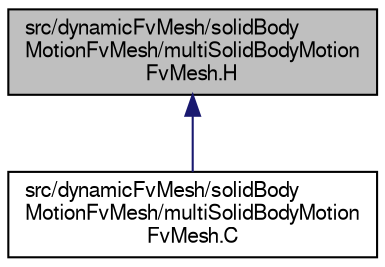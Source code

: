 digraph "src/dynamicFvMesh/solidBodyMotionFvMesh/multiSolidBodyMotionFvMesh.H"
{
  bgcolor="transparent";
  edge [fontname="FreeSans",fontsize="10",labelfontname="FreeSans",labelfontsize="10"];
  node [fontname="FreeSans",fontsize="10",shape=record];
  Node295 [label="src/dynamicFvMesh/solidBody\lMotionFvMesh/multiSolidBodyMotion\lFvMesh.H",height=0.2,width=0.4,color="black", fillcolor="grey75", style="filled", fontcolor="black"];
  Node295 -> Node296 [dir="back",color="midnightblue",fontsize="10",style="solid",fontname="FreeSans"];
  Node296 [label="src/dynamicFvMesh/solidBody\lMotionFvMesh/multiSolidBodyMotion\lFvMesh.C",height=0.2,width=0.4,color="black",URL="$a00284.html"];
}
